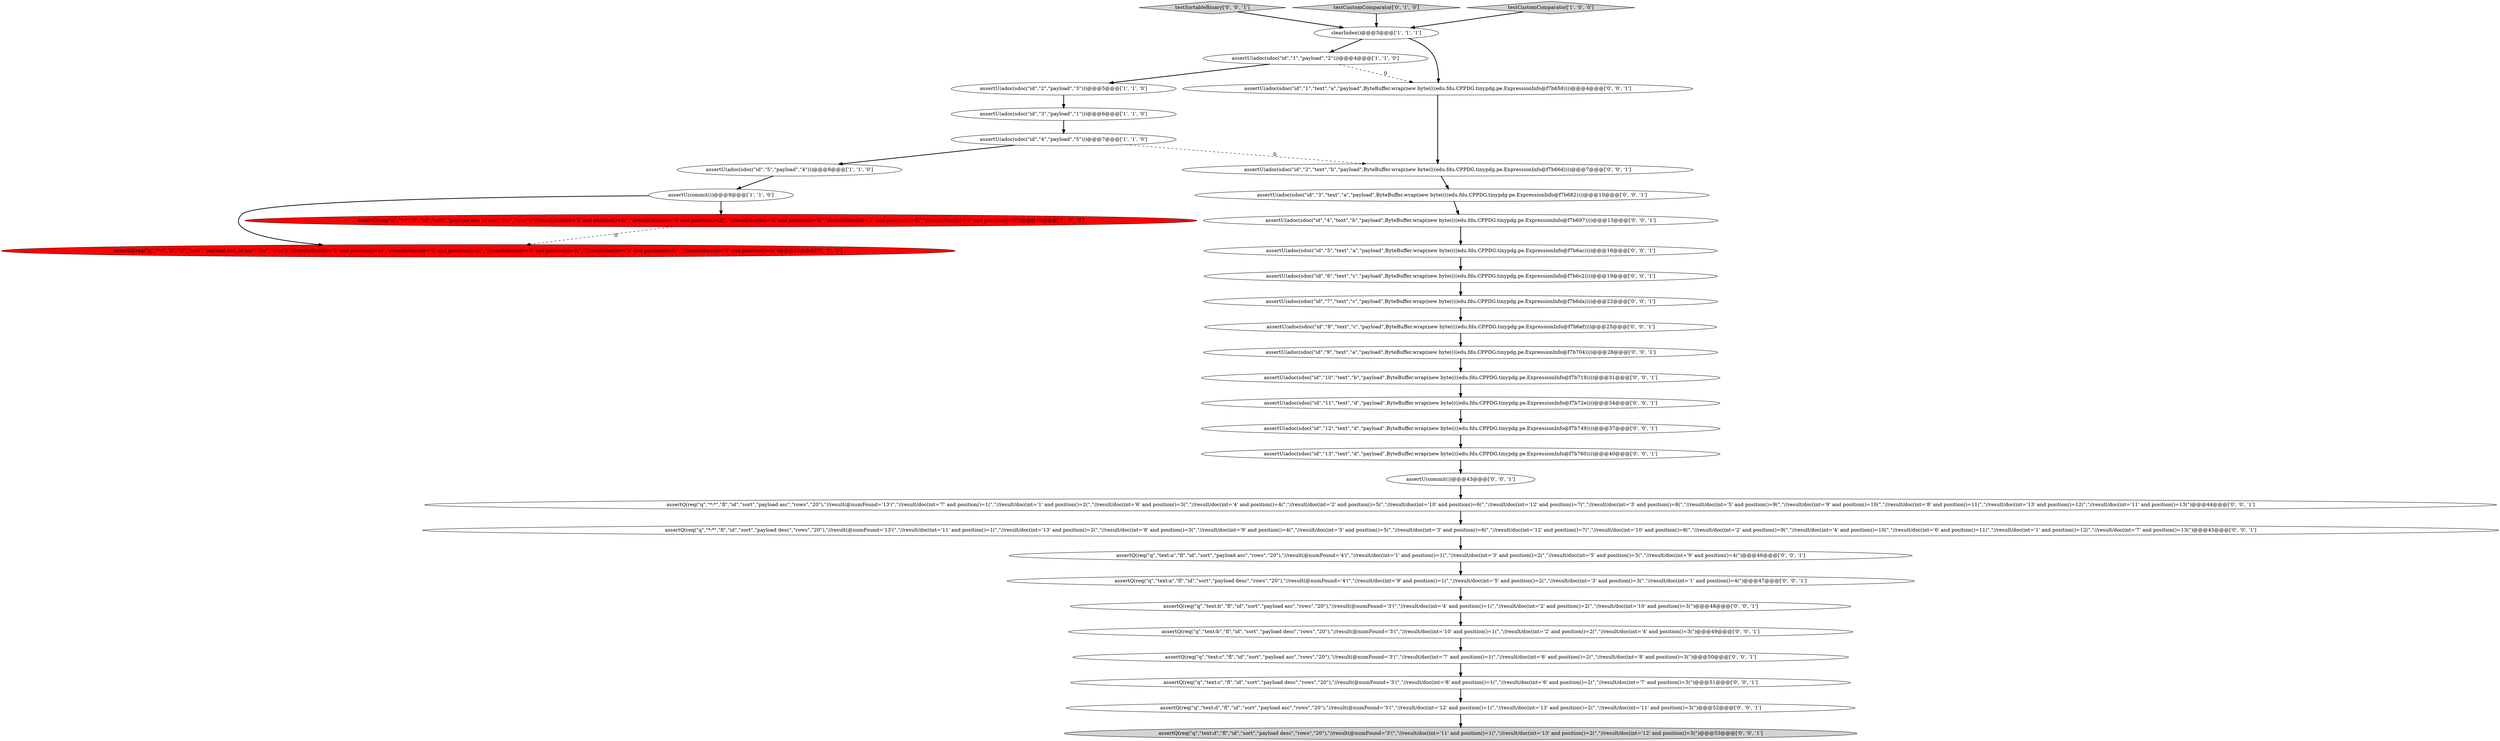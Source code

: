 digraph {
18 [style = filled, label = "assertQ(req(\"q\",\"*:*\",\"fl\",\"id\",\"sort\",\"payload asc\",\"rows\",\"20\"),\"//result(@numFound='13'(\",\"//result/doc(int='7' and position()=1(\",\"//result/doc(int='1' and position()=2(\",\"//result/doc(int='6' and position()=3(\",\"//result/doc(int='4' and position()=4(\",\"//result/doc(int='2' and position()=5(\",\"//result/doc(int='10' and position()=6(\",\"//result/doc(int='12' and position()=7(\",\"//result/doc(int='3' and position()=8(\",\"//result/doc(int='5' and position()=9(\",\"//result/doc(int='9' and position()=10(\",\"//result/doc(int='8' and position()=11(\",\"//result/doc(int='13' and position()=12(\",\"//result/doc(int='11' and position()=13(\")@@@44@@@['0', '0', '1']", fillcolor = white, shape = ellipse image = "AAA0AAABBB3BBB"];
4 [style = filled, label = "assertU(adoc(sdoc(\"id\",\"3\",\"payload\",\"1\")))@@@6@@@['1', '1', '0']", fillcolor = white, shape = ellipse image = "AAA0AAABBB1BBB"];
6 [style = filled, label = "assertU(commit())@@@9@@@['1', '1', '0']", fillcolor = white, shape = ellipse image = "AAA0AAABBB1BBB"];
27 [style = filled, label = "assertQ(req(\"q\",\"text:b\",\"fl\",\"id\",\"sort\",\"payload desc\",\"rows\",\"20\"),\"//result(@numFound='3'(\",\"//result/doc(int='10' and position()=1(\",\"//result/doc(int='2' and position()=2(\",\"//result/doc(int='4' and position()=3(\")@@@49@@@['0', '0', '1']", fillcolor = white, shape = ellipse image = "AAA0AAABBB3BBB"];
17 [style = filled, label = "testSortableBinary['0', '0', '1']", fillcolor = lightgray, shape = diamond image = "AAA0AAABBB3BBB"];
1 [style = filled, label = "clearIndex()@@@3@@@['1', '1', '1']", fillcolor = white, shape = ellipse image = "AAA0AAABBB1BBB"];
3 [style = filled, label = "assertU(adoc(sdoc(\"id\",\"1\",\"payload\",\"2\")))@@@4@@@['1', '1', '0']", fillcolor = white, shape = ellipse image = "AAA0AAABBB1BBB"];
5 [style = filled, label = "assertU(adoc(sdoc(\"id\",\"4\",\"payload\",\"5\")))@@@7@@@['1', '1', '0']", fillcolor = white, shape = ellipse image = "AAA0AAABBB1BBB"];
11 [style = filled, label = "assertQ(req(\"q\",\"text:c\",\"fl\",\"id\",\"sort\",\"payload desc\",\"rows\",\"20\"),\"//result(@numFound='3'(\",\"//result/doc(int='8' and position()=1(\",\"//result/doc(int='6' and position()=2(\",\"//result/doc(int='7' and position()=3(\")@@@51@@@['0', '0', '1']", fillcolor = white, shape = ellipse image = "AAA0AAABBB3BBB"];
10 [style = filled, label = "testCustomComparator['0', '1', '0']", fillcolor = lightgray, shape = diamond image = "AAA0AAABBB2BBB"];
31 [style = filled, label = "assertU(adoc(sdoc(\"id\",\"3\",\"text\",\"a\",\"payload\",ByteBuffer.wrap(new byte((((edu.fdu.CPPDG.tinypdg.pe.ExpressionInfo@f7b682))))@@@10@@@['0', '0', '1']", fillcolor = white, shape = ellipse image = "AAA0AAABBB3BBB"];
8 [style = filled, label = "assertU(adoc(sdoc(\"id\",\"5\",\"payload\",\"4\")))@@@8@@@['1', '1', '0']", fillcolor = white, shape = ellipse image = "AAA0AAABBB1BBB"];
12 [style = filled, label = "assertQ(req(\"q\",\"text:d\",\"fl\",\"id\",\"sort\",\"payload asc\",\"rows\",\"20\"),\"//result(@numFound='3'(\",\"//result/doc(int='12' and position()=1(\",\"//result/doc(int='13' and position()=2(\",\"//result/doc(int='11' and position()=3(\")@@@52@@@['0', '0', '1']", fillcolor = white, shape = ellipse image = "AAA0AAABBB3BBB"];
26 [style = filled, label = "assertU(adoc(sdoc(\"id\",\"12\",\"text\",\"d\",\"payload\",ByteBuffer.wrap(new byte((((edu.fdu.CPPDG.tinypdg.pe.ExpressionInfo@f7b749))))@@@37@@@['0', '0', '1']", fillcolor = white, shape = ellipse image = "AAA0AAABBB3BBB"];
23 [style = filled, label = "assertQ(req(\"q\",\"text:c\",\"fl\",\"id\",\"sort\",\"payload asc\",\"rows\",\"20\"),\"//result(@numFound='3'(\",\"//result/doc(int='7' and position()=1(\",\"//result/doc(int='6' and position()=2(\",\"//result/doc(int='8' and position()=3(\")@@@50@@@['0', '0', '1']", fillcolor = white, shape = ellipse image = "AAA0AAABBB3BBB"];
9 [style = filled, label = "assertQ(req(\"q\",\"*:*\",\"fl\",\"id\",\"sort\",\"payload asc, id asc\",\"fsv\",\"true\"),\"//result/doc(str='2' and position()=1(\",\"//result/doc(str='3' and position()=2(\",\"//result/doc(str='5' and position()=3(\",\"//result/doc(str='1' and position()=4(\",\"//result/doc(str='4' and position()=5(\")@@@10@@@['0', '1', '0']", fillcolor = red, shape = ellipse image = "AAA1AAABBB2BBB"];
34 [style = filled, label = "assertQ(req(\"q\",\"*:*\",\"fl\",\"id\",\"sort\",\"payload desc\",\"rows\",\"20\"),\"//result(@numFound='13'(\",\"//result/doc(int='11' and position()=1(\",\"//result/doc(int='13' and position()=2(\",\"//result/doc(int='8' and position()=3(\",\"//result/doc(int='9' and position()=4(\",\"//result/doc(int='5' and position()=5(\",\"//result/doc(int='3' and position()=6(\",\"//result/doc(int='12' and position()=7(\",\"//result/doc(int='10' and position()=8(\",\"//result/doc(int='2' and position()=9(\",\"//result/doc(int='4' and position()=10(\",\"//result/doc(int='6' and position()=11(\",\"//result/doc(int='1' and position()=12(\",\"//result/doc(int='7' and position()=13(\")@@@45@@@['0', '0', '1']", fillcolor = white, shape = ellipse image = "AAA0AAABBB3BBB"];
20 [style = filled, label = "assertU(adoc(sdoc(\"id\",\"11\",\"text\",\"d\",\"payload\",ByteBuffer.wrap(new byte((((edu.fdu.CPPDG.tinypdg.pe.ExpressionInfo@f7b72e))))@@@34@@@['0', '0', '1']", fillcolor = white, shape = ellipse image = "AAA0AAABBB3BBB"];
19 [style = filled, label = "assertU(adoc(sdoc(\"id\",\"2\",\"text\",\"b\",\"payload\",ByteBuffer.wrap(new byte((((edu.fdu.CPPDG.tinypdg.pe.ExpressionInfo@f7b66d))))@@@7@@@['0', '0', '1']", fillcolor = white, shape = ellipse image = "AAA0AAABBB3BBB"];
32 [style = filled, label = "assertU(adoc(sdoc(\"id\",\"6\",\"text\",\"c\",\"payload\",ByteBuffer.wrap(new byte((((edu.fdu.CPPDG.tinypdg.pe.ExpressionInfo@f7b6c2))))@@@19@@@['0', '0', '1']", fillcolor = white, shape = ellipse image = "AAA0AAABBB3BBB"];
24 [style = filled, label = "assertU(adoc(sdoc(\"id\",\"13\",\"text\",\"d\",\"payload\",ByteBuffer.wrap(new byte((((edu.fdu.CPPDG.tinypdg.pe.ExpressionInfo@f7b760))))@@@40@@@['0', '0', '1']", fillcolor = white, shape = ellipse image = "AAA0AAABBB3BBB"];
7 [style = filled, label = "testCustomComparator['1', '0', '0']", fillcolor = lightgray, shape = diamond image = "AAA0AAABBB1BBB"];
25 [style = filled, label = "assertQ(req(\"q\",\"text:d\",\"fl\",\"id\",\"sort\",\"payload desc\",\"rows\",\"20\"),\"//result(@numFound='3'(\",\"//result/doc(int='11' and position()=1(\",\"//result/doc(int='13' and position()=2(\",\"//result/doc(int='12' and position()=3(\")@@@53@@@['0', '0', '1']", fillcolor = lightgray, shape = ellipse image = "AAA0AAABBB3BBB"];
21 [style = filled, label = "assertU(adoc(sdoc(\"id\",\"4\",\"text\",\"b\",\"payload\",ByteBuffer.wrap(new byte((((edu.fdu.CPPDG.tinypdg.pe.ExpressionInfo@f7b697))))@@@13@@@['0', '0', '1']", fillcolor = white, shape = ellipse image = "AAA0AAABBB3BBB"];
33 [style = filled, label = "assertU(adoc(sdoc(\"id\",\"10\",\"text\",\"b\",\"payload\",ByteBuffer.wrap(new byte((((edu.fdu.CPPDG.tinypdg.pe.ExpressionInfo@f7b719))))@@@31@@@['0', '0', '1']", fillcolor = white, shape = ellipse image = "AAA0AAABBB3BBB"];
29 [style = filled, label = "assertU(adoc(sdoc(\"id\",\"9\",\"text\",\"a\",\"payload\",ByteBuffer.wrap(new byte((((edu.fdu.CPPDG.tinypdg.pe.ExpressionInfo@f7b704))))@@@28@@@['0', '0', '1']", fillcolor = white, shape = ellipse image = "AAA0AAABBB3BBB"];
28 [style = filled, label = "assertQ(req(\"q\",\"text:a\",\"fl\",\"id\",\"sort\",\"payload desc\",\"rows\",\"20\"),\"//result(@numFound='4'(\",\"//result/doc(int='9' and position()=1(\",\"//result/doc(int='5' and position()=2(\",\"//result/doc(int='3' and position()=3(\",\"//result/doc(int='1' and position()=4(\")@@@47@@@['0', '0', '1']", fillcolor = white, shape = ellipse image = "AAA0AAABBB3BBB"];
16 [style = filled, label = "assertU(adoc(sdoc(\"id\",\"1\",\"text\",\"a\",\"payload\",ByteBuffer.wrap(new byte((((edu.fdu.CPPDG.tinypdg.pe.ExpressionInfo@f7b658))))@@@4@@@['0', '0', '1']", fillcolor = white, shape = ellipse image = "AAA0AAABBB3BBB"];
22 [style = filled, label = "assertQ(req(\"q\",\"text:b\",\"fl\",\"id\",\"sort\",\"payload asc\",\"rows\",\"20\"),\"//result(@numFound='3'(\",\"//result/doc(int='4' and position()=1(\",\"//result/doc(int='2' and position()=2(\",\"//result/doc(int='10' and position()=3(\")@@@48@@@['0', '0', '1']", fillcolor = white, shape = ellipse image = "AAA0AAABBB3BBB"];
2 [style = filled, label = "assertQ(req(\"q\",\"*:*\",\"fl\",\"id\",\"sort\",\"payload asc, id asc\",\"fsv\",\"true\"),\"//result/doc(int='2' and position()=1(\",\"//result/doc(int='3' and position()=2(\",\"//result/doc(int='5' and position()=3(\",\"//result/doc(int='1' and position()=4(\",\"//result/doc(int='4' and position()=5(\")@@@10@@@['1', '0', '0']", fillcolor = red, shape = ellipse image = "AAA1AAABBB1BBB"];
30 [style = filled, label = "assertU(commit())@@@43@@@['0', '0', '1']", fillcolor = white, shape = ellipse image = "AAA0AAABBB3BBB"];
35 [style = filled, label = "assertQ(req(\"q\",\"text:a\",\"fl\",\"id\",\"sort\",\"payload asc\",\"rows\",\"20\"),\"//result(@numFound='4'(\",\"//result/doc(int='1' and position()=1(\",\"//result/doc(int='3' and position()=2(\",\"//result/doc(int='5' and position()=3(\",\"//result/doc(int='9' and position()=4(\")@@@46@@@['0', '0', '1']", fillcolor = white, shape = ellipse image = "AAA0AAABBB3BBB"];
13 [style = filled, label = "assertU(adoc(sdoc(\"id\",\"5\",\"text\",\"a\",\"payload\",ByteBuffer.wrap(new byte((((edu.fdu.CPPDG.tinypdg.pe.ExpressionInfo@f7b6ac))))@@@16@@@['0', '0', '1']", fillcolor = white, shape = ellipse image = "AAA0AAABBB3BBB"];
15 [style = filled, label = "assertU(adoc(sdoc(\"id\",\"8\",\"text\",\"c\",\"payload\",ByteBuffer.wrap(new byte((((edu.fdu.CPPDG.tinypdg.pe.ExpressionInfo@f7b6ef))))@@@25@@@['0', '0', '1']", fillcolor = white, shape = ellipse image = "AAA0AAABBB3BBB"];
0 [style = filled, label = "assertU(adoc(sdoc(\"id\",\"2\",\"payload\",\"3\")))@@@5@@@['1', '1', '0']", fillcolor = white, shape = ellipse image = "AAA0AAABBB1BBB"];
14 [style = filled, label = "assertU(adoc(sdoc(\"id\",\"7\",\"text\",\"c\",\"payload\",ByteBuffer.wrap(new byte((((edu.fdu.CPPDG.tinypdg.pe.ExpressionInfo@f7b6da))))@@@22@@@['0', '0', '1']", fillcolor = white, shape = ellipse image = "AAA0AAABBB3BBB"];
5->8 [style = bold, label=""];
7->1 [style = bold, label=""];
13->32 [style = bold, label=""];
33->20 [style = bold, label=""];
17->1 [style = bold, label=""];
19->31 [style = bold, label=""];
20->26 [style = bold, label=""];
18->34 [style = bold, label=""];
1->3 [style = bold, label=""];
32->14 [style = bold, label=""];
8->6 [style = bold, label=""];
31->21 [style = bold, label=""];
11->12 [style = bold, label=""];
16->19 [style = bold, label=""];
26->24 [style = bold, label=""];
30->18 [style = bold, label=""];
3->0 [style = bold, label=""];
24->30 [style = bold, label=""];
6->2 [style = bold, label=""];
35->28 [style = bold, label=""];
29->33 [style = bold, label=""];
22->27 [style = bold, label=""];
0->4 [style = bold, label=""];
1->16 [style = bold, label=""];
2->9 [style = dashed, label="0"];
12->25 [style = bold, label=""];
14->15 [style = bold, label=""];
27->23 [style = bold, label=""];
34->35 [style = bold, label=""];
6->9 [style = bold, label=""];
23->11 [style = bold, label=""];
10->1 [style = bold, label=""];
5->19 [style = dashed, label="0"];
4->5 [style = bold, label=""];
15->29 [style = bold, label=""];
28->22 [style = bold, label=""];
3->16 [style = dashed, label="0"];
21->13 [style = bold, label=""];
}
